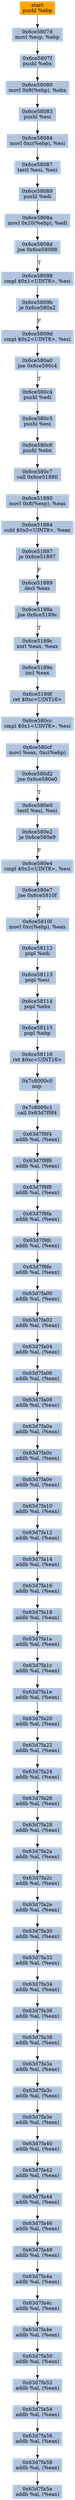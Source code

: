 digraph G {
node[shape=rectangle,style=filled,fillcolor=lightsteelblue,color=lightsteelblue]
bgcolor="transparent"
a0x6ce5807cpushl_ebp[label="start\npushl %ebp",color="lightgrey",fillcolor="orange"];
a0x6ce5807dmovl_esp_ebp[label="0x6ce5807d\nmovl %esp, %ebp"];
a0x6ce5807fpushl_ebx[label="0x6ce5807f\npushl %ebx"];
a0x6ce58080movl_0x8ebp__ebx[label="0x6ce58080\nmovl 0x8(%ebp), %ebx"];
a0x6ce58083pushl_esi[label="0x6ce58083\npushl %esi"];
a0x6ce58084movl_0xcebp__esi[label="0x6ce58084\nmovl 0xc(%ebp), %esi"];
a0x6ce58087testl_esi_esi[label="0x6ce58087\ntestl %esi, %esi"];
a0x6ce58089pushl_edi[label="0x6ce58089\npushl %edi"];
a0x6ce5808amovl_0x10ebp__edi[label="0x6ce5808a\nmovl 0x10(%ebp), %edi"];
a0x6ce5808djne_0x6ce58098[label="0x6ce5808d\njne 0x6ce58098"];
a0x6ce58098cmpl_0x1UINT8_esi[label="0x6ce58098\ncmpl $0x1<UINT8>, %esi"];
a0x6ce5809bje_0x6ce580a2[label="0x6ce5809b\nje 0x6ce580a2"];
a0x6ce5809dcmpl_0x2UINT8_esi[label="0x6ce5809d\ncmpl $0x2<UINT8>, %esi"];
a0x6ce580a0jne_0x6ce580c4[label="0x6ce580a0\njne 0x6ce580c4"];
a0x6ce580c4pushl_edi[label="0x6ce580c4\npushl %edi"];
a0x6ce580c5pushl_esi[label="0x6ce580c5\npushl %esi"];
a0x6ce580c6pushl_ebx[label="0x6ce580c6\npushl %ebx"];
a0x6ce580c7call_0x6ce51880[label="0x6ce580c7\ncall 0x6ce51880"];
a0x6ce51880movl_0x8esp__eax[label="0x6ce51880\nmovl 0x8(%esp), %eax"];
a0x6ce51884subl_0x0UINT8_eax[label="0x6ce51884\nsubl $0x0<UINT8>, %eax"];
a0x6ce51887je_0x6ce51897[label="0x6ce51887\nje 0x6ce51897"];
a0x6ce51889decl_eax[label="0x6ce51889\ndecl %eax"];
a0x6ce5188ajne_0x6ce5189c[label="0x6ce5188a\njne 0x6ce5189c"];
a0x6ce5189cxorl_eax_eax[label="0x6ce5189c\nxorl %eax, %eax"];
a0x6ce5189eincl_eax[label="0x6ce5189e\nincl %eax"];
a0x6ce5189fret_0xcUINT16[label="0x6ce5189f\nret $0xc<UINT16>"];
a0x6ce580cccmpl_0x1UINT8_esi[label="0x6ce580cc\ncmpl $0x1<UINT8>, %esi"];
a0x6ce580cfmovl_eax_0xcebp_[label="0x6ce580cf\nmovl %eax, 0xc(%ebp)"];
a0x6ce580d2jne_0x6ce580e0[label="0x6ce580d2\njne 0x6ce580e0"];
a0x6ce580e0testl_esi_esi[label="0x6ce580e0\ntestl %esi, %esi"];
a0x6ce580e2je_0x6ce580e9[label="0x6ce580e2\nje 0x6ce580e9"];
a0x6ce580e4cmpl_0x3UINT8_esi[label="0x6ce580e4\ncmpl $0x3<UINT8>, %esi"];
a0x6ce580e7jne_0x6ce5810f[label="0x6ce580e7\njne 0x6ce5810f"];
a0x6ce5810fmovl_0xcebp__eax[label="0x6ce5810f\nmovl 0xc(%ebp), %eax"];
a0x6ce58112popl_edi[label="0x6ce58112\npopl %edi"];
a0x6ce58113popl_esi[label="0x6ce58113\npopl %esi"];
a0x6ce58114popl_ebx[label="0x6ce58114\npopl %ebx"];
a0x6ce58115popl_ebp[label="0x6ce58115\npopl %ebp"];
a0x6ce58116ret_0xcUINT16[label="0x6ce58116\nret $0xc<UINT16>"];
a0x7c8000c0nop_[label="0x7c8000c0\nnop "];
a0x7c8000c1call_0x63d7f9f4[label="0x7c8000c1\ncall 0x63d7f9f4"];
a0x63d7f9f4addb_al_eax_[label="0x63d7f9f4\naddb %al, (%eax)"];
a0x63d7f9f6addb_al_eax_[label="0x63d7f9f6\naddb %al, (%eax)"];
a0x63d7f9f8addb_al_eax_[label="0x63d7f9f8\naddb %al, (%eax)"];
a0x63d7f9faaddb_al_eax_[label="0x63d7f9fa\naddb %al, (%eax)"];
a0x63d7f9fcaddb_al_eax_[label="0x63d7f9fc\naddb %al, (%eax)"];
a0x63d7f9feaddb_al_eax_[label="0x63d7f9fe\naddb %al, (%eax)"];
a0x63d7fa00addb_al_eax_[label="0x63d7fa00\naddb %al, (%eax)"];
a0x63d7fa02addb_al_eax_[label="0x63d7fa02\naddb %al, (%eax)"];
a0x63d7fa04addb_al_eax_[label="0x63d7fa04\naddb %al, (%eax)"];
a0x63d7fa06addb_al_eax_[label="0x63d7fa06\naddb %al, (%eax)"];
a0x63d7fa08addb_al_eax_[label="0x63d7fa08\naddb %al, (%eax)"];
a0x63d7fa0aaddb_al_eax_[label="0x63d7fa0a\naddb %al, (%eax)"];
a0x63d7fa0caddb_al_eax_[label="0x63d7fa0c\naddb %al, (%eax)"];
a0x63d7fa0eaddb_al_eax_[label="0x63d7fa0e\naddb %al, (%eax)"];
a0x63d7fa10addb_al_eax_[label="0x63d7fa10\naddb %al, (%eax)"];
a0x63d7fa12addb_al_eax_[label="0x63d7fa12\naddb %al, (%eax)"];
a0x63d7fa14addb_al_eax_[label="0x63d7fa14\naddb %al, (%eax)"];
a0x63d7fa16addb_al_eax_[label="0x63d7fa16\naddb %al, (%eax)"];
a0x63d7fa18addb_al_eax_[label="0x63d7fa18\naddb %al, (%eax)"];
a0x63d7fa1aaddb_al_eax_[label="0x63d7fa1a\naddb %al, (%eax)"];
a0x63d7fa1caddb_al_eax_[label="0x63d7fa1c\naddb %al, (%eax)"];
a0x63d7fa1eaddb_al_eax_[label="0x63d7fa1e\naddb %al, (%eax)"];
a0x63d7fa20addb_al_eax_[label="0x63d7fa20\naddb %al, (%eax)"];
a0x63d7fa22addb_al_eax_[label="0x63d7fa22\naddb %al, (%eax)"];
a0x63d7fa24addb_al_eax_[label="0x63d7fa24\naddb %al, (%eax)"];
a0x63d7fa26addb_al_eax_[label="0x63d7fa26\naddb %al, (%eax)"];
a0x63d7fa28addb_al_eax_[label="0x63d7fa28\naddb %al, (%eax)"];
a0x63d7fa2aaddb_al_eax_[label="0x63d7fa2a\naddb %al, (%eax)"];
a0x63d7fa2caddb_al_eax_[label="0x63d7fa2c\naddb %al, (%eax)"];
a0x63d7fa2eaddb_al_eax_[label="0x63d7fa2e\naddb %al, (%eax)"];
a0x63d7fa30addb_al_eax_[label="0x63d7fa30\naddb %al, (%eax)"];
a0x63d7fa32addb_al_eax_[label="0x63d7fa32\naddb %al, (%eax)"];
a0x63d7fa34addb_al_eax_[label="0x63d7fa34\naddb %al, (%eax)"];
a0x63d7fa36addb_al_eax_[label="0x63d7fa36\naddb %al, (%eax)"];
a0x63d7fa38addb_al_eax_[label="0x63d7fa38\naddb %al, (%eax)"];
a0x63d7fa3aaddb_al_eax_[label="0x63d7fa3a\naddb %al, (%eax)"];
a0x63d7fa3caddb_al_eax_[label="0x63d7fa3c\naddb %al, (%eax)"];
a0x63d7fa3eaddb_al_eax_[label="0x63d7fa3e\naddb %al, (%eax)"];
a0x63d7fa40addb_al_eax_[label="0x63d7fa40\naddb %al, (%eax)"];
a0x63d7fa42addb_al_eax_[label="0x63d7fa42\naddb %al, (%eax)"];
a0x63d7fa44addb_al_eax_[label="0x63d7fa44\naddb %al, (%eax)"];
a0x63d7fa46addb_al_eax_[label="0x63d7fa46\naddb %al, (%eax)"];
a0x63d7fa48addb_al_eax_[label="0x63d7fa48\naddb %al, (%eax)"];
a0x63d7fa4aaddb_al_eax_[label="0x63d7fa4a\naddb %al, (%eax)"];
a0x63d7fa4caddb_al_eax_[label="0x63d7fa4c\naddb %al, (%eax)"];
a0x63d7fa4eaddb_al_eax_[label="0x63d7fa4e\naddb %al, (%eax)"];
a0x63d7fa50addb_al_eax_[label="0x63d7fa50\naddb %al, (%eax)"];
a0x63d7fa52addb_al_eax_[label="0x63d7fa52\naddb %al, (%eax)"];
a0x63d7fa54addb_al_eax_[label="0x63d7fa54\naddb %al, (%eax)"];
a0x63d7fa56addb_al_eax_[label="0x63d7fa56\naddb %al, (%eax)"];
a0x63d7fa58addb_al_eax_[label="0x63d7fa58\naddb %al, (%eax)"];
a0x63d7fa5aaddb_al_eax_[label="0x63d7fa5a\naddb %al, (%eax)"];
a0x6ce5807cpushl_ebp -> a0x6ce5807dmovl_esp_ebp [color="#000000"];
a0x6ce5807dmovl_esp_ebp -> a0x6ce5807fpushl_ebx [color="#000000"];
a0x6ce5807fpushl_ebx -> a0x6ce58080movl_0x8ebp__ebx [color="#000000"];
a0x6ce58080movl_0x8ebp__ebx -> a0x6ce58083pushl_esi [color="#000000"];
a0x6ce58083pushl_esi -> a0x6ce58084movl_0xcebp__esi [color="#000000"];
a0x6ce58084movl_0xcebp__esi -> a0x6ce58087testl_esi_esi [color="#000000"];
a0x6ce58087testl_esi_esi -> a0x6ce58089pushl_edi [color="#000000"];
a0x6ce58089pushl_edi -> a0x6ce5808amovl_0x10ebp__edi [color="#000000"];
a0x6ce5808amovl_0x10ebp__edi -> a0x6ce5808djne_0x6ce58098 [color="#000000"];
a0x6ce5808djne_0x6ce58098 -> a0x6ce58098cmpl_0x1UINT8_esi [color="#000000",label="T"];
a0x6ce58098cmpl_0x1UINT8_esi -> a0x6ce5809bje_0x6ce580a2 [color="#000000"];
a0x6ce5809bje_0x6ce580a2 -> a0x6ce5809dcmpl_0x2UINT8_esi [color="#000000",label="F"];
a0x6ce5809dcmpl_0x2UINT8_esi -> a0x6ce580a0jne_0x6ce580c4 [color="#000000"];
a0x6ce580a0jne_0x6ce580c4 -> a0x6ce580c4pushl_edi [color="#000000",label="T"];
a0x6ce580c4pushl_edi -> a0x6ce580c5pushl_esi [color="#000000"];
a0x6ce580c5pushl_esi -> a0x6ce580c6pushl_ebx [color="#000000"];
a0x6ce580c6pushl_ebx -> a0x6ce580c7call_0x6ce51880 [color="#000000"];
a0x6ce580c7call_0x6ce51880 -> a0x6ce51880movl_0x8esp__eax [color="#000000"];
a0x6ce51880movl_0x8esp__eax -> a0x6ce51884subl_0x0UINT8_eax [color="#000000"];
a0x6ce51884subl_0x0UINT8_eax -> a0x6ce51887je_0x6ce51897 [color="#000000"];
a0x6ce51887je_0x6ce51897 -> a0x6ce51889decl_eax [color="#000000",label="F"];
a0x6ce51889decl_eax -> a0x6ce5188ajne_0x6ce5189c [color="#000000"];
a0x6ce5188ajne_0x6ce5189c -> a0x6ce5189cxorl_eax_eax [color="#000000",label="T"];
a0x6ce5189cxorl_eax_eax -> a0x6ce5189eincl_eax [color="#000000"];
a0x6ce5189eincl_eax -> a0x6ce5189fret_0xcUINT16 [color="#000000"];
a0x6ce5189fret_0xcUINT16 -> a0x6ce580cccmpl_0x1UINT8_esi [color="#000000"];
a0x6ce580cccmpl_0x1UINT8_esi -> a0x6ce580cfmovl_eax_0xcebp_ [color="#000000"];
a0x6ce580cfmovl_eax_0xcebp_ -> a0x6ce580d2jne_0x6ce580e0 [color="#000000"];
a0x6ce580d2jne_0x6ce580e0 -> a0x6ce580e0testl_esi_esi [color="#000000",label="T"];
a0x6ce580e0testl_esi_esi -> a0x6ce580e2je_0x6ce580e9 [color="#000000"];
a0x6ce580e2je_0x6ce580e9 -> a0x6ce580e4cmpl_0x3UINT8_esi [color="#000000",label="F"];
a0x6ce580e4cmpl_0x3UINT8_esi -> a0x6ce580e7jne_0x6ce5810f [color="#000000"];
a0x6ce580e7jne_0x6ce5810f -> a0x6ce5810fmovl_0xcebp__eax [color="#000000",label="T"];
a0x6ce5810fmovl_0xcebp__eax -> a0x6ce58112popl_edi [color="#000000"];
a0x6ce58112popl_edi -> a0x6ce58113popl_esi [color="#000000"];
a0x6ce58113popl_esi -> a0x6ce58114popl_ebx [color="#000000"];
a0x6ce58114popl_ebx -> a0x6ce58115popl_ebp [color="#000000"];
a0x6ce58115popl_ebp -> a0x6ce58116ret_0xcUINT16 [color="#000000"];
a0x6ce58116ret_0xcUINT16 -> a0x7c8000c0nop_ [color="#000000"];
a0x7c8000c0nop_ -> a0x7c8000c1call_0x63d7f9f4 [color="#000000"];
a0x7c8000c1call_0x63d7f9f4 -> a0x63d7f9f4addb_al_eax_ [color="#000000"];
a0x63d7f9f4addb_al_eax_ -> a0x63d7f9f6addb_al_eax_ [color="#000000"];
a0x63d7f9f6addb_al_eax_ -> a0x63d7f9f8addb_al_eax_ [color="#000000"];
a0x63d7f9f8addb_al_eax_ -> a0x63d7f9faaddb_al_eax_ [color="#000000"];
a0x63d7f9faaddb_al_eax_ -> a0x63d7f9fcaddb_al_eax_ [color="#000000"];
a0x63d7f9fcaddb_al_eax_ -> a0x63d7f9feaddb_al_eax_ [color="#000000"];
a0x63d7f9feaddb_al_eax_ -> a0x63d7fa00addb_al_eax_ [color="#000000"];
a0x63d7fa00addb_al_eax_ -> a0x63d7fa02addb_al_eax_ [color="#000000"];
a0x63d7fa02addb_al_eax_ -> a0x63d7fa04addb_al_eax_ [color="#000000"];
a0x63d7fa04addb_al_eax_ -> a0x63d7fa06addb_al_eax_ [color="#000000"];
a0x63d7fa06addb_al_eax_ -> a0x63d7fa08addb_al_eax_ [color="#000000"];
a0x63d7fa08addb_al_eax_ -> a0x63d7fa0aaddb_al_eax_ [color="#000000"];
a0x63d7fa0aaddb_al_eax_ -> a0x63d7fa0caddb_al_eax_ [color="#000000"];
a0x63d7fa0caddb_al_eax_ -> a0x63d7fa0eaddb_al_eax_ [color="#000000"];
a0x63d7fa0eaddb_al_eax_ -> a0x63d7fa10addb_al_eax_ [color="#000000"];
a0x63d7fa10addb_al_eax_ -> a0x63d7fa12addb_al_eax_ [color="#000000"];
a0x63d7fa12addb_al_eax_ -> a0x63d7fa14addb_al_eax_ [color="#000000"];
a0x63d7fa14addb_al_eax_ -> a0x63d7fa16addb_al_eax_ [color="#000000"];
a0x63d7fa16addb_al_eax_ -> a0x63d7fa18addb_al_eax_ [color="#000000"];
a0x63d7fa18addb_al_eax_ -> a0x63d7fa1aaddb_al_eax_ [color="#000000"];
a0x63d7fa1aaddb_al_eax_ -> a0x63d7fa1caddb_al_eax_ [color="#000000"];
a0x63d7fa1caddb_al_eax_ -> a0x63d7fa1eaddb_al_eax_ [color="#000000"];
a0x63d7fa1eaddb_al_eax_ -> a0x63d7fa20addb_al_eax_ [color="#000000"];
a0x63d7fa20addb_al_eax_ -> a0x63d7fa22addb_al_eax_ [color="#000000"];
a0x63d7fa22addb_al_eax_ -> a0x63d7fa24addb_al_eax_ [color="#000000"];
a0x63d7fa24addb_al_eax_ -> a0x63d7fa26addb_al_eax_ [color="#000000"];
a0x63d7fa26addb_al_eax_ -> a0x63d7fa28addb_al_eax_ [color="#000000"];
a0x63d7fa28addb_al_eax_ -> a0x63d7fa2aaddb_al_eax_ [color="#000000"];
a0x63d7fa2aaddb_al_eax_ -> a0x63d7fa2caddb_al_eax_ [color="#000000"];
a0x63d7fa2caddb_al_eax_ -> a0x63d7fa2eaddb_al_eax_ [color="#000000"];
a0x63d7fa2eaddb_al_eax_ -> a0x63d7fa30addb_al_eax_ [color="#000000"];
a0x63d7fa30addb_al_eax_ -> a0x63d7fa32addb_al_eax_ [color="#000000"];
a0x63d7fa32addb_al_eax_ -> a0x63d7fa34addb_al_eax_ [color="#000000"];
a0x63d7fa34addb_al_eax_ -> a0x63d7fa36addb_al_eax_ [color="#000000"];
a0x63d7fa36addb_al_eax_ -> a0x63d7fa38addb_al_eax_ [color="#000000"];
a0x63d7fa38addb_al_eax_ -> a0x63d7fa3aaddb_al_eax_ [color="#000000"];
a0x63d7fa3aaddb_al_eax_ -> a0x63d7fa3caddb_al_eax_ [color="#000000"];
a0x63d7fa3caddb_al_eax_ -> a0x63d7fa3eaddb_al_eax_ [color="#000000"];
a0x63d7fa3eaddb_al_eax_ -> a0x63d7fa40addb_al_eax_ [color="#000000"];
a0x63d7fa40addb_al_eax_ -> a0x63d7fa42addb_al_eax_ [color="#000000"];
a0x63d7fa42addb_al_eax_ -> a0x63d7fa44addb_al_eax_ [color="#000000"];
a0x63d7fa44addb_al_eax_ -> a0x63d7fa46addb_al_eax_ [color="#000000"];
a0x63d7fa46addb_al_eax_ -> a0x63d7fa48addb_al_eax_ [color="#000000"];
a0x63d7fa48addb_al_eax_ -> a0x63d7fa4aaddb_al_eax_ [color="#000000"];
a0x63d7fa4aaddb_al_eax_ -> a0x63d7fa4caddb_al_eax_ [color="#000000"];
a0x63d7fa4caddb_al_eax_ -> a0x63d7fa4eaddb_al_eax_ [color="#000000"];
a0x63d7fa4eaddb_al_eax_ -> a0x63d7fa50addb_al_eax_ [color="#000000"];
a0x63d7fa50addb_al_eax_ -> a0x63d7fa52addb_al_eax_ [color="#000000"];
a0x63d7fa52addb_al_eax_ -> a0x63d7fa54addb_al_eax_ [color="#000000"];
a0x63d7fa54addb_al_eax_ -> a0x63d7fa56addb_al_eax_ [color="#000000"];
a0x63d7fa56addb_al_eax_ -> a0x63d7fa58addb_al_eax_ [color="#000000"];
a0x63d7fa58addb_al_eax_ -> a0x63d7fa5aaddb_al_eax_ [color="#000000"];
}
